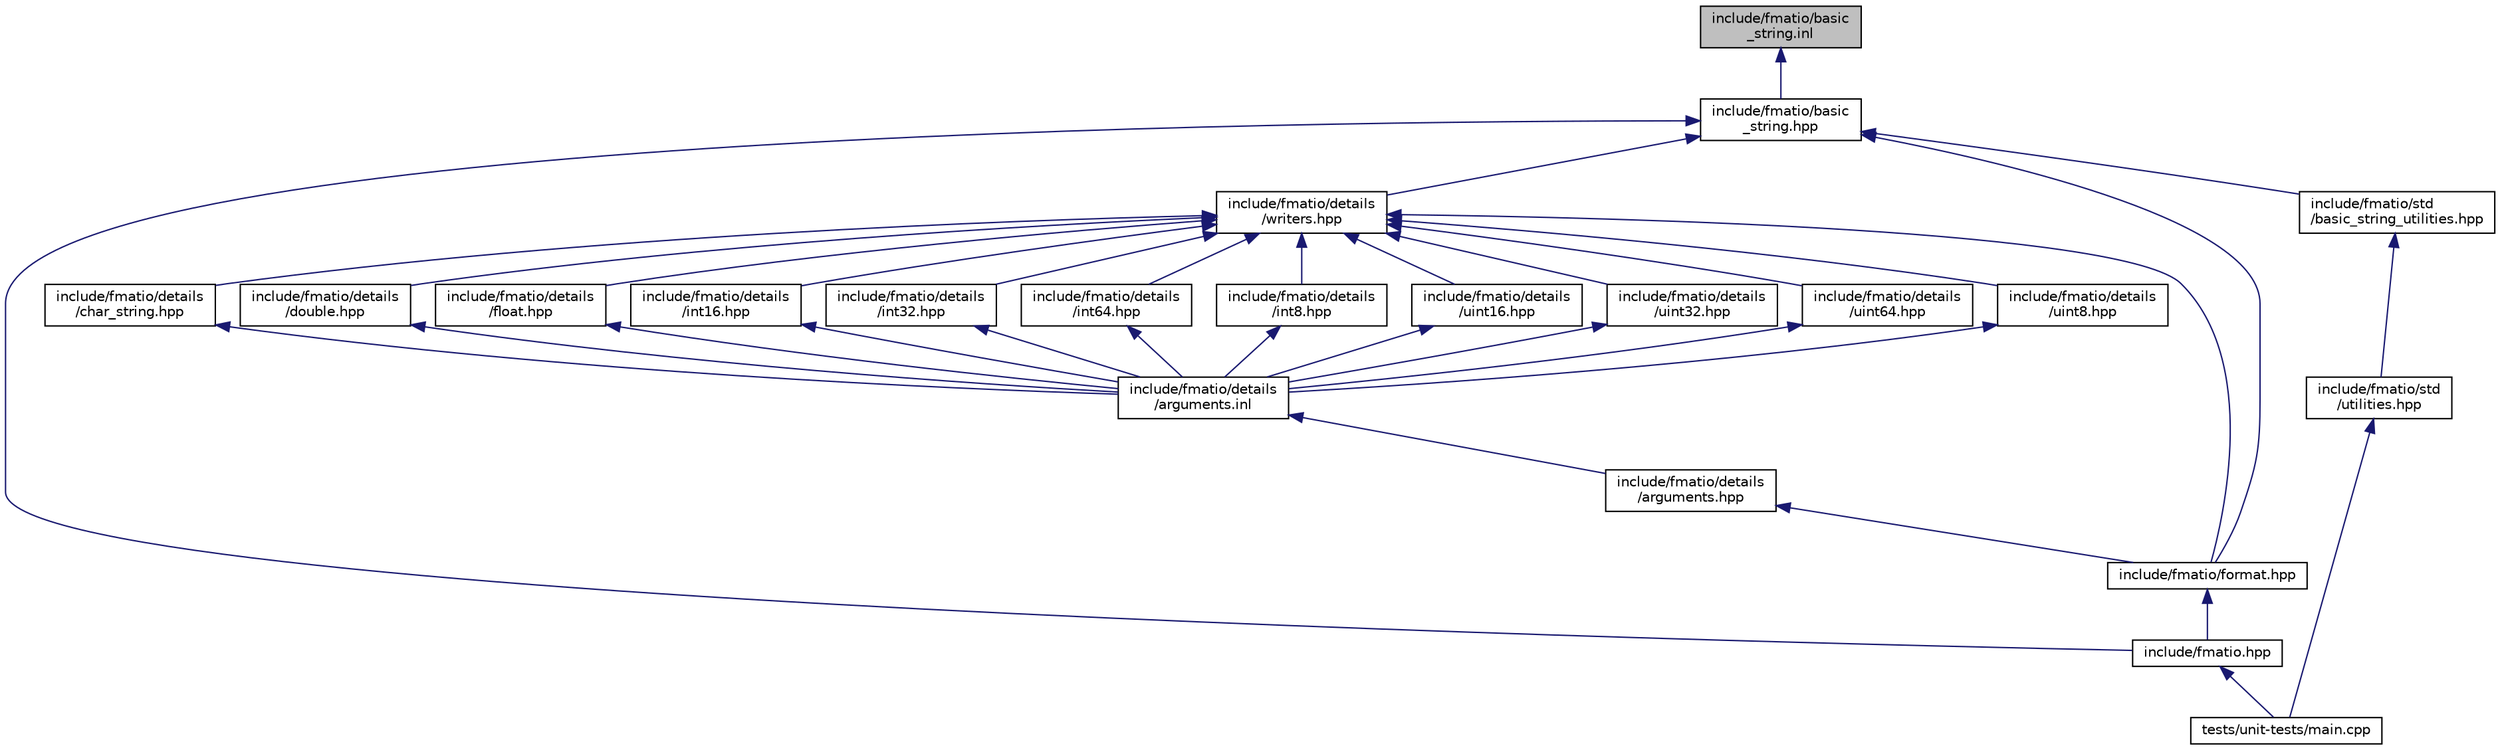 digraph "include/fmatio/basic_string.inl"
{
 // LATEX_PDF_SIZE
  edge [fontname="Helvetica",fontsize="10",labelfontname="Helvetica",labelfontsize="10"];
  node [fontname="Helvetica",fontsize="10",shape=record];
  Node1 [label="include/fmatio/basic\l_string.inl",height=0.2,width=0.4,color="black", fillcolor="grey75", style="filled", fontcolor="black",tooltip=" "];
  Node1 -> Node2 [dir="back",color="midnightblue",fontsize="10",style="solid"];
  Node2 [label="include/fmatio/basic\l_string.hpp",height=0.2,width=0.4,color="black", fillcolor="white", style="filled",URL="$basic__string_8hpp.html",tooltip=" "];
  Node2 -> Node3 [dir="back",color="midnightblue",fontsize="10",style="solid"];
  Node3 [label="include/fmatio.hpp",height=0.2,width=0.4,color="black", fillcolor="white", style="filled",URL="$fmatio_8hpp.html",tooltip=" "];
  Node3 -> Node4 [dir="back",color="midnightblue",fontsize="10",style="solid"];
  Node4 [label="tests/unit-tests/main.cpp",height=0.2,width=0.4,color="black", fillcolor="white", style="filled",URL="$main_8cpp_source.html",tooltip=" "];
  Node2 -> Node5 [dir="back",color="midnightblue",fontsize="10",style="solid"];
  Node5 [label="include/fmatio/details\l/writers.hpp",height=0.2,width=0.4,color="black", fillcolor="white", style="filled",URL="$writers_8hpp.html",tooltip=" "];
  Node5 -> Node6 [dir="back",color="midnightblue",fontsize="10",style="solid"];
  Node6 [label="include/fmatio/details\l/char_string.hpp",height=0.2,width=0.4,color="black", fillcolor="white", style="filled",URL="$char__string_8hpp.html",tooltip=" "];
  Node6 -> Node7 [dir="back",color="midnightblue",fontsize="10",style="solid"];
  Node7 [label="include/fmatio/details\l/arguments.inl",height=0.2,width=0.4,color="black", fillcolor="white", style="filled",URL="$arguments_8inl.html",tooltip=" "];
  Node7 -> Node8 [dir="back",color="midnightblue",fontsize="10",style="solid"];
  Node8 [label="include/fmatio/details\l/arguments.hpp",height=0.2,width=0.4,color="black", fillcolor="white", style="filled",URL="$arguments_8hpp.html",tooltip=" "];
  Node8 -> Node9 [dir="back",color="midnightblue",fontsize="10",style="solid"];
  Node9 [label="include/fmatio/format.hpp",height=0.2,width=0.4,color="black", fillcolor="white", style="filled",URL="$format_8hpp.html",tooltip=" "];
  Node9 -> Node3 [dir="back",color="midnightblue",fontsize="10",style="solid"];
  Node5 -> Node10 [dir="back",color="midnightblue",fontsize="10",style="solid"];
  Node10 [label="include/fmatio/details\l/double.hpp",height=0.2,width=0.4,color="black", fillcolor="white", style="filled",URL="$double_8hpp.html",tooltip=" "];
  Node10 -> Node7 [dir="back",color="midnightblue",fontsize="10",style="solid"];
  Node5 -> Node11 [dir="back",color="midnightblue",fontsize="10",style="solid"];
  Node11 [label="include/fmatio/details\l/float.hpp",height=0.2,width=0.4,color="black", fillcolor="white", style="filled",URL="$float_8hpp.html",tooltip=" "];
  Node11 -> Node7 [dir="back",color="midnightblue",fontsize="10",style="solid"];
  Node5 -> Node12 [dir="back",color="midnightblue",fontsize="10",style="solid"];
  Node12 [label="include/fmatio/details\l/int16.hpp",height=0.2,width=0.4,color="black", fillcolor="white", style="filled",URL="$int16_8hpp.html",tooltip=" "];
  Node12 -> Node7 [dir="back",color="midnightblue",fontsize="10",style="solid"];
  Node5 -> Node13 [dir="back",color="midnightblue",fontsize="10",style="solid"];
  Node13 [label="include/fmatio/details\l/int32.hpp",height=0.2,width=0.4,color="black", fillcolor="white", style="filled",URL="$int32_8hpp.html",tooltip=" "];
  Node13 -> Node7 [dir="back",color="midnightblue",fontsize="10",style="solid"];
  Node5 -> Node14 [dir="back",color="midnightblue",fontsize="10",style="solid"];
  Node14 [label="include/fmatio/details\l/int64.hpp",height=0.2,width=0.4,color="black", fillcolor="white", style="filled",URL="$int64_8hpp.html",tooltip=" "];
  Node14 -> Node7 [dir="back",color="midnightblue",fontsize="10",style="solid"];
  Node5 -> Node15 [dir="back",color="midnightblue",fontsize="10",style="solid"];
  Node15 [label="include/fmatio/details\l/int8.hpp",height=0.2,width=0.4,color="black", fillcolor="white", style="filled",URL="$int8_8hpp.html",tooltip=" "];
  Node15 -> Node7 [dir="back",color="midnightblue",fontsize="10",style="solid"];
  Node5 -> Node16 [dir="back",color="midnightblue",fontsize="10",style="solid"];
  Node16 [label="include/fmatio/details\l/uint16.hpp",height=0.2,width=0.4,color="black", fillcolor="white", style="filled",URL="$uint16_8hpp.html",tooltip=" "];
  Node16 -> Node7 [dir="back",color="midnightblue",fontsize="10",style="solid"];
  Node5 -> Node17 [dir="back",color="midnightblue",fontsize="10",style="solid"];
  Node17 [label="include/fmatio/details\l/uint32.hpp",height=0.2,width=0.4,color="black", fillcolor="white", style="filled",URL="$uint32_8hpp.html",tooltip=" "];
  Node17 -> Node7 [dir="back",color="midnightblue",fontsize="10",style="solid"];
  Node5 -> Node18 [dir="back",color="midnightblue",fontsize="10",style="solid"];
  Node18 [label="include/fmatio/details\l/uint64.hpp",height=0.2,width=0.4,color="black", fillcolor="white", style="filled",URL="$uint64_8hpp.html",tooltip=" "];
  Node18 -> Node7 [dir="back",color="midnightblue",fontsize="10",style="solid"];
  Node5 -> Node19 [dir="back",color="midnightblue",fontsize="10",style="solid"];
  Node19 [label="include/fmatio/details\l/uint8.hpp",height=0.2,width=0.4,color="black", fillcolor="white", style="filled",URL="$uint8_8hpp.html",tooltip=" "];
  Node19 -> Node7 [dir="back",color="midnightblue",fontsize="10",style="solid"];
  Node5 -> Node9 [dir="back",color="midnightblue",fontsize="10",style="solid"];
  Node2 -> Node9 [dir="back",color="midnightblue",fontsize="10",style="solid"];
  Node2 -> Node20 [dir="back",color="midnightblue",fontsize="10",style="solid"];
  Node20 [label="include/fmatio/std\l/basic_string_utilities.hpp",height=0.2,width=0.4,color="black", fillcolor="white", style="filled",URL="$basic__string__utilities_8hpp.html",tooltip=" "];
  Node20 -> Node21 [dir="back",color="midnightblue",fontsize="10",style="solid"];
  Node21 [label="include/fmatio/std\l/utilities.hpp",height=0.2,width=0.4,color="black", fillcolor="white", style="filled",URL="$utilities_8hpp.html",tooltip=" "];
  Node21 -> Node4 [dir="back",color="midnightblue",fontsize="10",style="solid"];
}
